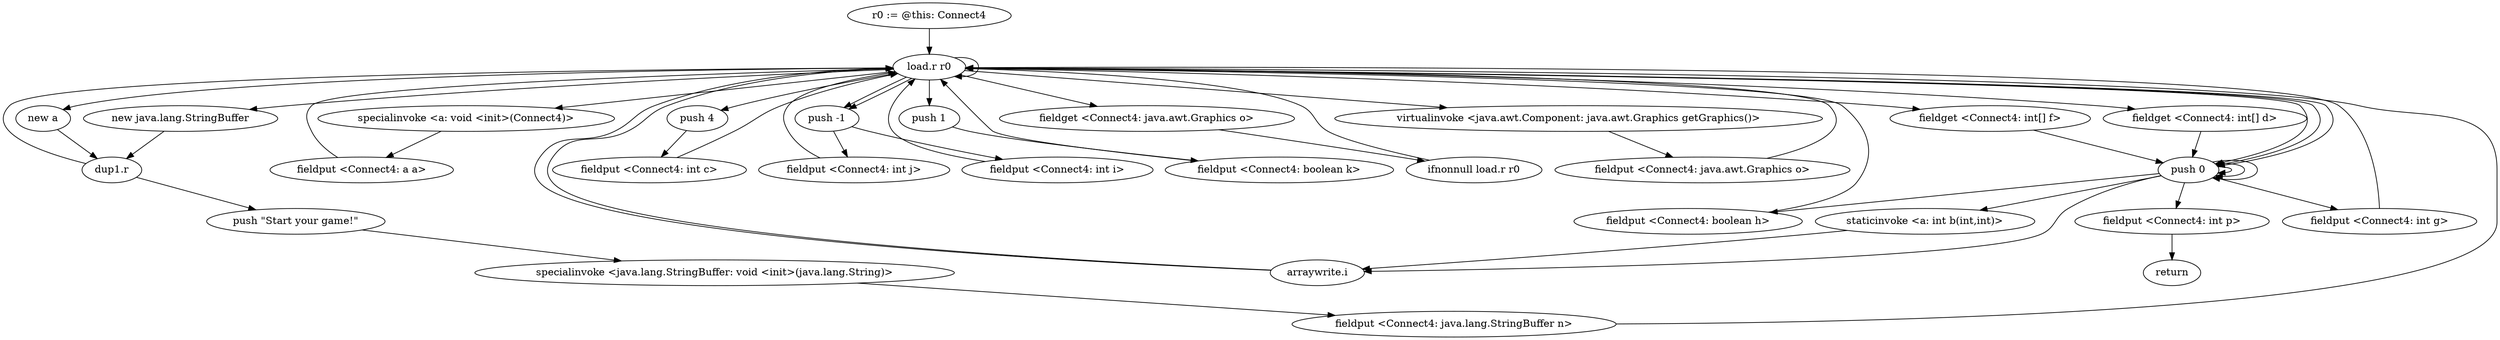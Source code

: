 digraph "" {
    "r0 := @this: Connect4"
    "load.r r0"
    "r0 := @this: Connect4"->"load.r r0";
    "new a"
    "load.r r0"->"new a";
    "dup1.r"
    "new a"->"dup1.r";
    "dup1.r"->"load.r r0";
    "specialinvoke <a: void <init>(Connect4)>"
    "load.r r0"->"specialinvoke <a: void <init>(Connect4)>";
    "fieldput <Connect4: a a>"
    "specialinvoke <a: void <init>(Connect4)>"->"fieldput <Connect4: a a>";
    "fieldput <Connect4: a a>"->"load.r r0";
    "fieldget <Connect4: int[] d>"
    "load.r r0"->"fieldget <Connect4: int[] d>";
    "push 0"
    "fieldget <Connect4: int[] d>"->"push 0";
    "push 0"->"push 0";
    "push 0"->"push 0";
    "staticinvoke <a: int b(int,int)>"
    "push 0"->"staticinvoke <a: int b(int,int)>";
    "arraywrite.i"
    "staticinvoke <a: int b(int,int)>"->"arraywrite.i";
    "arraywrite.i"->"load.r r0";
    "fieldget <Connect4: int[] f>"
    "load.r r0"->"fieldget <Connect4: int[] f>";
    "fieldget <Connect4: int[] f>"->"push 0";
    "push 0"->"push 0";
    "push 0"->"arraywrite.i";
    "arraywrite.i"->"load.r r0";
    "push 4"
    "load.r r0"->"push 4";
    "fieldput <Connect4: int c>"
    "push 4"->"fieldput <Connect4: int c>";
    "fieldput <Connect4: int c>"->"load.r r0";
    "load.r r0"->"push 0";
    "fieldput <Connect4: boolean h>"
    "push 0"->"fieldput <Connect4: boolean h>";
    "fieldput <Connect4: boolean h>"->"load.r r0";
    "load.r r0"->"push 0";
    "fieldput <Connect4: int g>"
    "push 0"->"fieldput <Connect4: int g>";
    "fieldput <Connect4: int g>"->"load.r r0";
    "push -1"
    "load.r r0"->"push -1";
    "fieldput <Connect4: int j>"
    "push -1"->"fieldput <Connect4: int j>";
    "fieldput <Connect4: int j>"->"load.r r0";
    "load.r r0"->"push -1";
    "fieldput <Connect4: int i>"
    "push -1"->"fieldput <Connect4: int i>";
    "fieldput <Connect4: int i>"->"load.r r0";
    "push 1"
    "load.r r0"->"push 1";
    "fieldput <Connect4: boolean k>"
    "push 1"->"fieldput <Connect4: boolean k>";
    "fieldput <Connect4: boolean k>"->"load.r r0";
    "new java.lang.StringBuffer"
    "load.r r0"->"new java.lang.StringBuffer";
    "new java.lang.StringBuffer"->"dup1.r";
    "push \"Start your game!\""
    "dup1.r"->"push \"Start your game!\"";
    "specialinvoke <java.lang.StringBuffer: void <init>(java.lang.String)>"
    "push \"Start your game!\""->"specialinvoke <java.lang.StringBuffer: void <init>(java.lang.String)>";
    "fieldput <Connect4: java.lang.StringBuffer n>"
    "specialinvoke <java.lang.StringBuffer: void <init>(java.lang.String)>"->"fieldput <Connect4: java.lang.StringBuffer n>";
    "fieldput <Connect4: java.lang.StringBuffer n>"->"load.r r0";
    "fieldget <Connect4: java.awt.Graphics o>"
    "load.r r0"->"fieldget <Connect4: java.awt.Graphics o>";
    "ifnonnull load.r r0"
    "fieldget <Connect4: java.awt.Graphics o>"->"ifnonnull load.r r0";
    "ifnonnull load.r r0"->"load.r r0";
    "load.r r0"->"load.r r0";
    "virtualinvoke <java.awt.Component: java.awt.Graphics getGraphics()>"
    "load.r r0"->"virtualinvoke <java.awt.Component: java.awt.Graphics getGraphics()>";
    "fieldput <Connect4: java.awt.Graphics o>"
    "virtualinvoke <java.awt.Component: java.awt.Graphics getGraphics()>"->"fieldput <Connect4: java.awt.Graphics o>";
    "fieldput <Connect4: java.awt.Graphics o>"->"load.r r0";
    "load.r r0"->"push 0";
    "fieldput <Connect4: int p>"
    "push 0"->"fieldput <Connect4: int p>";
    "return"
    "fieldput <Connect4: int p>"->"return";
}
